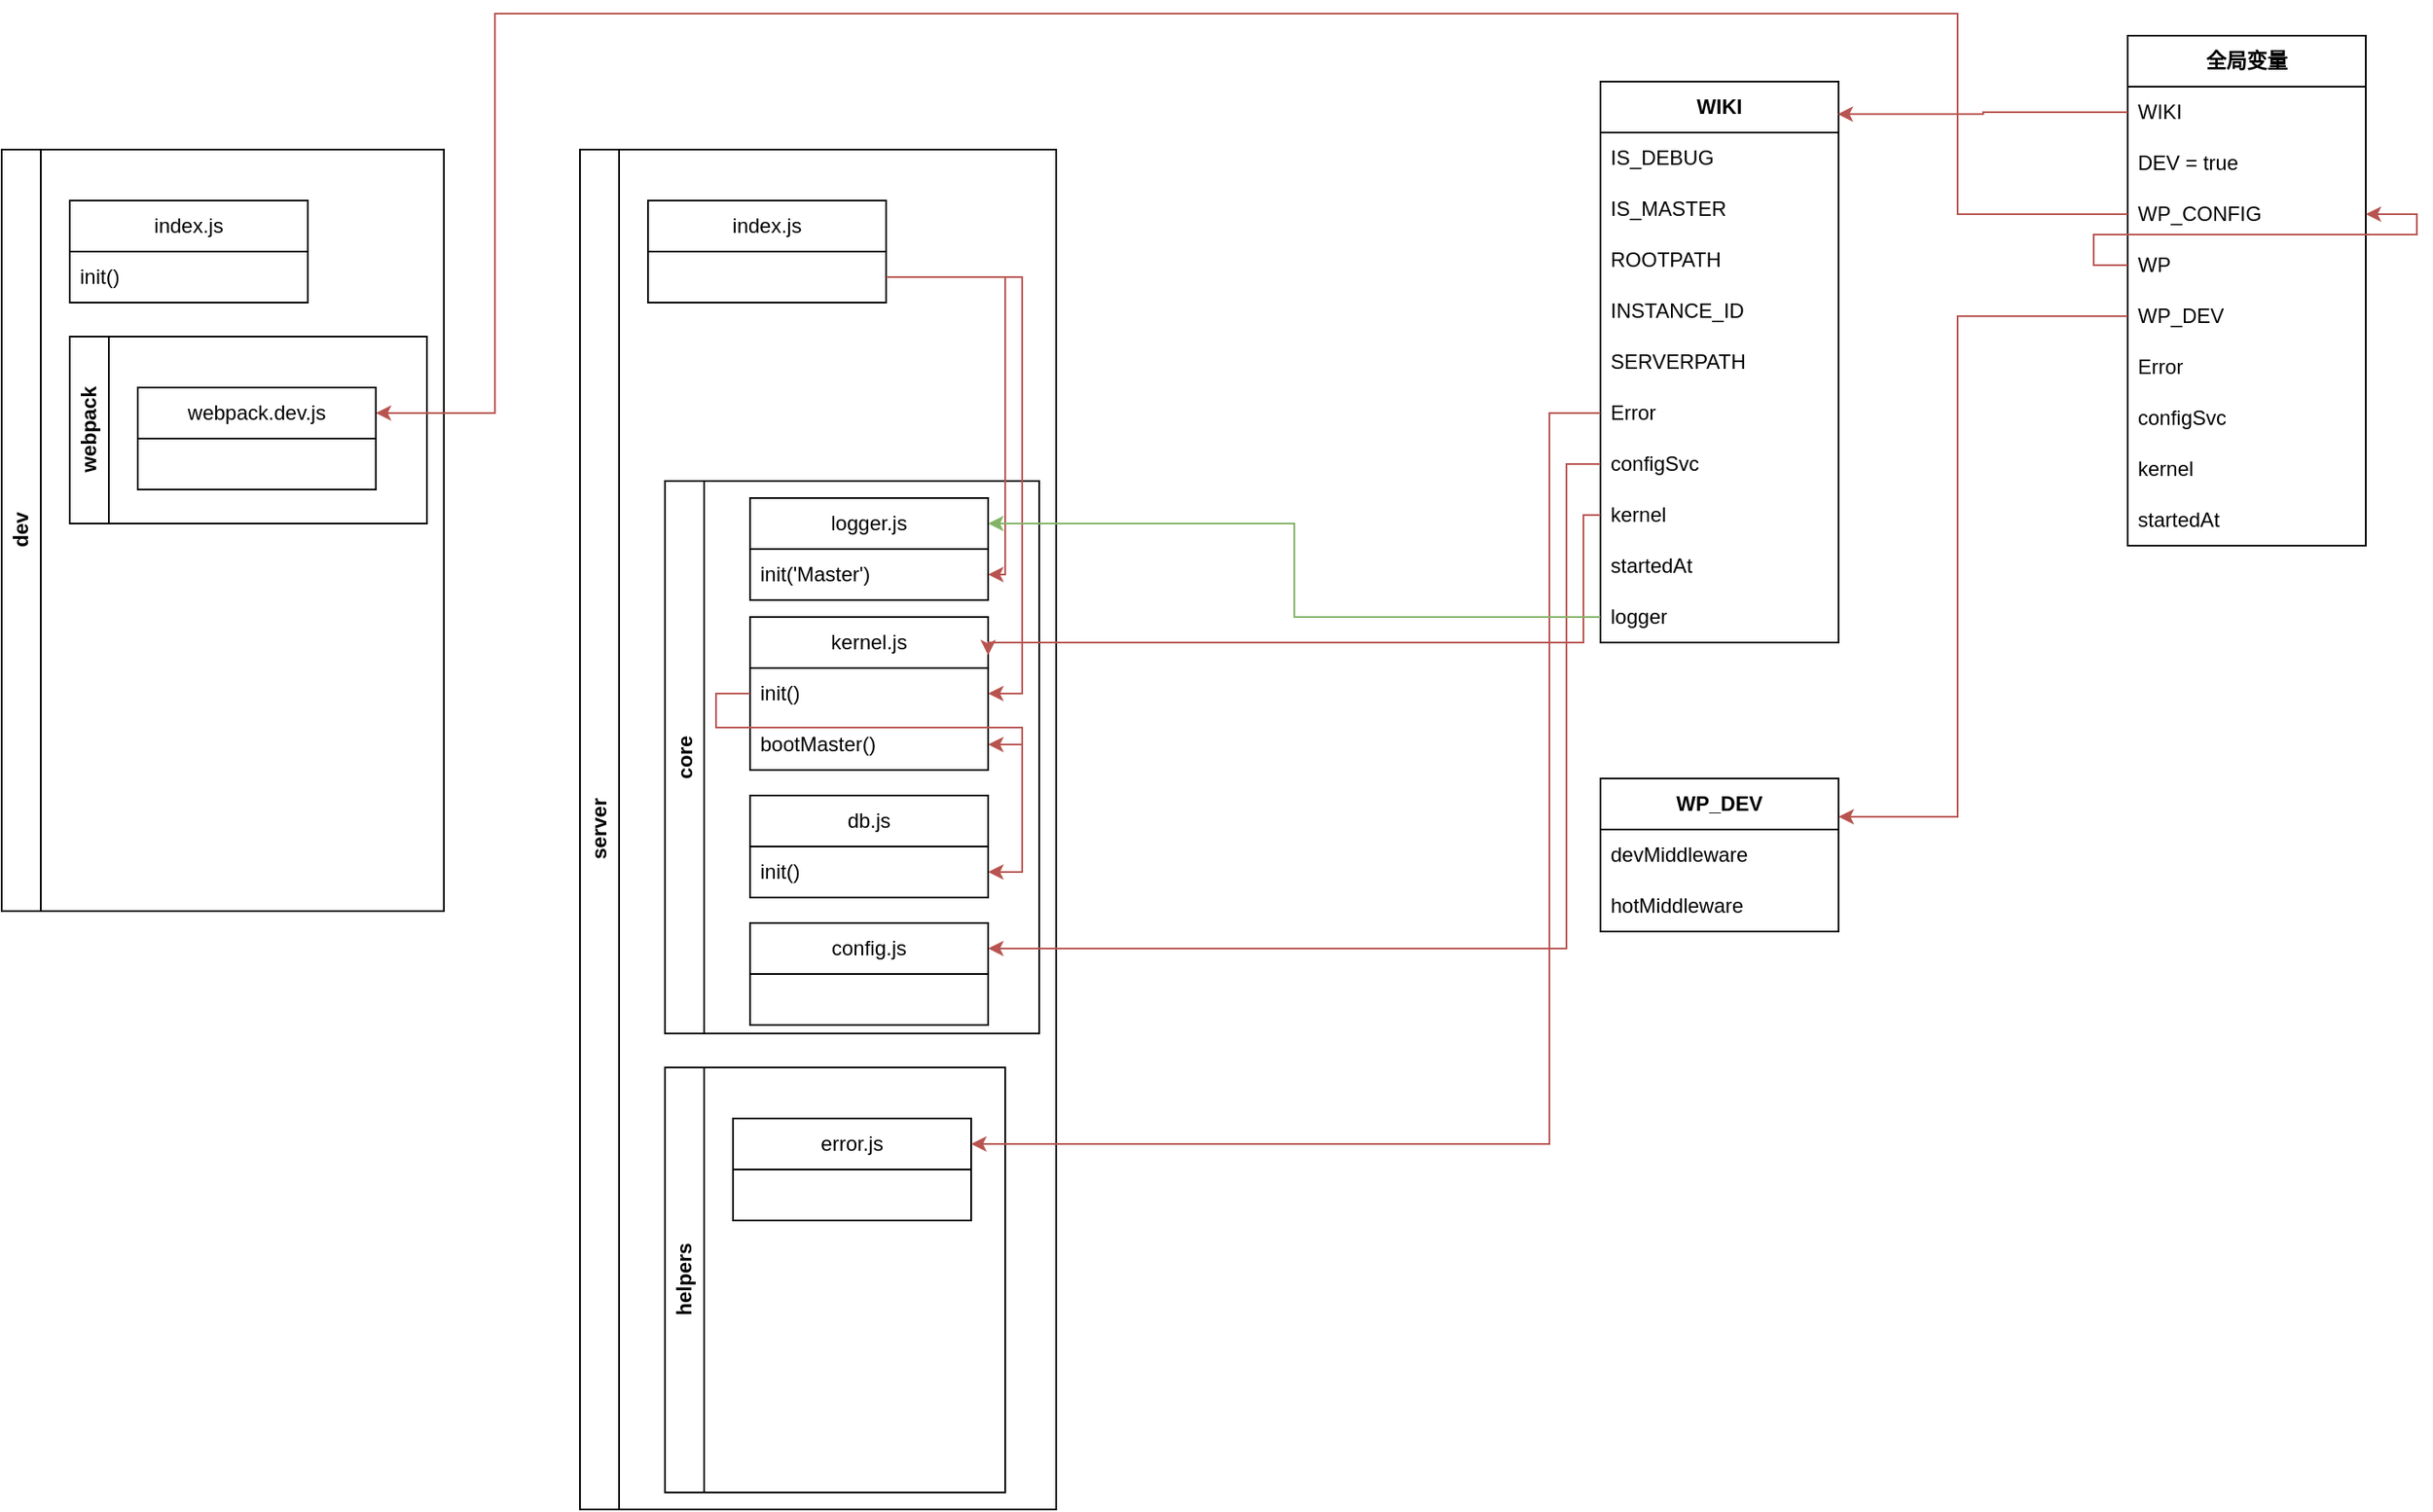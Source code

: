 <mxfile version="20.6.0" type="github">
  <diagram id="vg7OCIqPHZ-MHDHBTGLq" name="第 1 页">
    <mxGraphModel dx="1185" dy="635" grid="1" gridSize="10" guides="1" tooltips="1" connect="1" arrows="1" fold="1" page="1" pageScale="1" pageWidth="3300" pageHeight="4681" math="0" shadow="0">
      <root>
        <mxCell id="0" />
        <mxCell id="1" parent="0" />
        <mxCell id="HAvSkelc2_0s6XAYJnqj-7" value="dev" style="swimlane;horizontal=0;whiteSpace=wrap;html=1;" vertex="1" parent="1">
          <mxGeometry x="150" y="280" width="260" height="448" as="geometry" />
        </mxCell>
        <mxCell id="HAvSkelc2_0s6XAYJnqj-1" value="index.js" style="swimlane;fontStyle=0;childLayout=stackLayout;horizontal=1;startSize=30;horizontalStack=0;resizeParent=1;resizeParentMax=0;resizeLast=0;collapsible=1;marginBottom=0;whiteSpace=wrap;html=1;" vertex="1" parent="HAvSkelc2_0s6XAYJnqj-7">
          <mxGeometry x="40" y="30" width="140" height="60" as="geometry" />
        </mxCell>
        <mxCell id="HAvSkelc2_0s6XAYJnqj-2" value="init()" style="text;strokeColor=none;fillColor=none;align=left;verticalAlign=middle;spacingLeft=4;spacingRight=4;overflow=hidden;points=[[0,0.5],[1,0.5]];portConstraint=eastwest;rotatable=0;whiteSpace=wrap;html=1;" vertex="1" parent="HAvSkelc2_0s6XAYJnqj-1">
          <mxGeometry y="30" width="140" height="30" as="geometry" />
        </mxCell>
        <mxCell id="HAvSkelc2_0s6XAYJnqj-72" value="webpack" style="swimlane;horizontal=0;whiteSpace=wrap;html=1;" vertex="1" parent="HAvSkelc2_0s6XAYJnqj-7">
          <mxGeometry x="40" y="110" width="210" height="110" as="geometry" />
        </mxCell>
        <mxCell id="HAvSkelc2_0s6XAYJnqj-73" value="webpack.dev.js" style="swimlane;fontStyle=0;childLayout=stackLayout;horizontal=1;startSize=30;horizontalStack=0;resizeParent=1;resizeParentMax=0;resizeLast=0;collapsible=1;marginBottom=0;whiteSpace=wrap;html=1;" vertex="1" parent="HAvSkelc2_0s6XAYJnqj-72">
          <mxGeometry x="40" y="30" width="140" height="60" as="geometry" />
        </mxCell>
        <mxCell id="HAvSkelc2_0s6XAYJnqj-8" value="server" style="swimlane;horizontal=0;whiteSpace=wrap;html=1;" vertex="1" parent="1">
          <mxGeometry x="490" y="280" width="280" height="800" as="geometry" />
        </mxCell>
        <mxCell id="HAvSkelc2_0s6XAYJnqj-9" value="index.js" style="swimlane;fontStyle=0;childLayout=stackLayout;horizontal=1;startSize=30;horizontalStack=0;resizeParent=1;resizeParentMax=0;resizeLast=0;collapsible=1;marginBottom=0;whiteSpace=wrap;html=1;" vertex="1" parent="HAvSkelc2_0s6XAYJnqj-8">
          <mxGeometry x="40" y="30" width="140" height="60" as="geometry" />
        </mxCell>
        <mxCell id="HAvSkelc2_0s6XAYJnqj-13" value="core" style="swimlane;horizontal=0;whiteSpace=wrap;html=1;" vertex="1" parent="HAvSkelc2_0s6XAYJnqj-8">
          <mxGeometry x="50" y="195" width="220" height="325" as="geometry">
            <mxRectangle x="50" y="170" width="40" height="60" as="alternateBounds" />
          </mxGeometry>
        </mxCell>
        <mxCell id="HAvSkelc2_0s6XAYJnqj-16" value="logger.js" style="swimlane;fontStyle=0;childLayout=stackLayout;horizontal=1;startSize=30;horizontalStack=0;resizeParent=1;resizeParentMax=0;resizeLast=0;collapsible=1;marginBottom=0;whiteSpace=wrap;html=1;" vertex="1" parent="HAvSkelc2_0s6XAYJnqj-13">
          <mxGeometry x="50" y="10" width="140" height="60" as="geometry" />
        </mxCell>
        <mxCell id="HAvSkelc2_0s6XAYJnqj-17" value="init(&#39;Master&#39;)" style="text;strokeColor=none;fillColor=none;align=left;verticalAlign=middle;spacingLeft=4;spacingRight=4;overflow=hidden;points=[[0,0.5],[1,0.5]];portConstraint=eastwest;rotatable=0;whiteSpace=wrap;html=1;" vertex="1" parent="HAvSkelc2_0s6XAYJnqj-16">
          <mxGeometry y="30" width="140" height="30" as="geometry" />
        </mxCell>
        <mxCell id="HAvSkelc2_0s6XAYJnqj-20" value="kernel.js" style="swimlane;fontStyle=0;childLayout=stackLayout;horizontal=1;startSize=30;horizontalStack=0;resizeParent=1;resizeParentMax=0;resizeLast=0;collapsible=1;marginBottom=0;whiteSpace=wrap;html=1;" vertex="1" parent="HAvSkelc2_0s6XAYJnqj-13">
          <mxGeometry x="50" y="80" width="140" height="90" as="geometry" />
        </mxCell>
        <mxCell id="HAvSkelc2_0s6XAYJnqj-94" style="edgeStyle=orthogonalEdgeStyle;rounded=0;orthogonalLoop=1;jettySize=auto;html=1;exitX=0;exitY=0.5;exitDx=0;exitDy=0;entryX=1;entryY=0.5;entryDx=0;entryDy=0;fillColor=#f8cecc;strokeColor=#b85450;" edge="1" parent="HAvSkelc2_0s6XAYJnqj-20" source="HAvSkelc2_0s6XAYJnqj-21" target="HAvSkelc2_0s6XAYJnqj-93">
          <mxGeometry relative="1" as="geometry">
            <Array as="points">
              <mxPoint x="-20" y="45" />
              <mxPoint x="-20" y="65" />
              <mxPoint x="160" y="65" />
              <mxPoint x="160" y="75" />
            </Array>
          </mxGeometry>
        </mxCell>
        <mxCell id="HAvSkelc2_0s6XAYJnqj-21" value="init()" style="text;strokeColor=none;fillColor=none;align=left;verticalAlign=middle;spacingLeft=4;spacingRight=4;overflow=hidden;points=[[0,0.5],[1,0.5]];portConstraint=eastwest;rotatable=0;whiteSpace=wrap;html=1;" vertex="1" parent="HAvSkelc2_0s6XAYJnqj-20">
          <mxGeometry y="30" width="140" height="30" as="geometry" />
        </mxCell>
        <mxCell id="HAvSkelc2_0s6XAYJnqj-93" value="bootMaster()" style="text;strokeColor=none;fillColor=none;align=left;verticalAlign=middle;spacingLeft=4;spacingRight=4;overflow=hidden;points=[[0,0.5],[1,0.5]];portConstraint=eastwest;rotatable=0;whiteSpace=wrap;html=1;" vertex="1" parent="HAvSkelc2_0s6XAYJnqj-20">
          <mxGeometry y="60" width="140" height="30" as="geometry" />
        </mxCell>
        <mxCell id="HAvSkelc2_0s6XAYJnqj-22" value="db.js" style="swimlane;fontStyle=0;childLayout=stackLayout;horizontal=1;startSize=30;horizontalStack=0;resizeParent=1;resizeParentMax=0;resizeLast=0;collapsible=1;marginBottom=0;whiteSpace=wrap;html=1;" vertex="1" parent="HAvSkelc2_0s6XAYJnqj-13">
          <mxGeometry x="50" y="185" width="140" height="60" as="geometry" />
        </mxCell>
        <mxCell id="HAvSkelc2_0s6XAYJnqj-23" value="init()" style="text;strokeColor=none;fillColor=none;align=left;verticalAlign=middle;spacingLeft=4;spacingRight=4;overflow=hidden;points=[[0,0.5],[1,0.5]];portConstraint=eastwest;rotatable=0;whiteSpace=wrap;html=1;" vertex="1" parent="HAvSkelc2_0s6XAYJnqj-22">
          <mxGeometry y="30" width="140" height="30" as="geometry" />
        </mxCell>
        <mxCell id="HAvSkelc2_0s6XAYJnqj-48" value="config.js" style="swimlane;fontStyle=0;childLayout=stackLayout;horizontal=1;startSize=30;horizontalStack=0;resizeParent=1;resizeParentMax=0;resizeLast=0;collapsible=1;marginBottom=0;whiteSpace=wrap;html=1;" vertex="1" parent="HAvSkelc2_0s6XAYJnqj-13">
          <mxGeometry x="50" y="260" width="140" height="60" as="geometry" />
        </mxCell>
        <mxCell id="HAvSkelc2_0s6XAYJnqj-65" style="edgeStyle=orthogonalEdgeStyle;rounded=0;orthogonalLoop=1;jettySize=auto;html=1;exitX=0;exitY=0.5;exitDx=0;exitDy=0;entryX=1;entryY=0.5;entryDx=0;entryDy=0;fillColor=#f8cecc;strokeColor=#b85450;" edge="1" parent="HAvSkelc2_0s6XAYJnqj-13" source="HAvSkelc2_0s6XAYJnqj-21" target="HAvSkelc2_0s6XAYJnqj-23">
          <mxGeometry relative="1" as="geometry">
            <Array as="points">
              <mxPoint x="30" y="125" />
              <mxPoint x="30" y="145" />
              <mxPoint x="210" y="145" />
              <mxPoint x="210" y="230" />
            </Array>
          </mxGeometry>
        </mxCell>
        <mxCell id="HAvSkelc2_0s6XAYJnqj-26" style="edgeStyle=orthogonalEdgeStyle;rounded=0;orthogonalLoop=1;jettySize=auto;html=1;exitX=1;exitY=0.5;exitDx=0;exitDy=0;entryX=1;entryY=0.5;entryDx=0;entryDy=0;fillColor=#f8cecc;strokeColor=#b85450;" edge="1" parent="HAvSkelc2_0s6XAYJnqj-8" target="HAvSkelc2_0s6XAYJnqj-17">
          <mxGeometry relative="1" as="geometry">
            <mxPoint x="180" y="75" as="sourcePoint" />
            <Array as="points">
              <mxPoint x="250" y="75" />
              <mxPoint x="250" y="250" />
            </Array>
          </mxGeometry>
        </mxCell>
        <mxCell id="HAvSkelc2_0s6XAYJnqj-28" style="edgeStyle=orthogonalEdgeStyle;rounded=0;orthogonalLoop=1;jettySize=auto;html=1;exitX=1;exitY=0.5;exitDx=0;exitDy=0;entryX=1;entryY=0.5;entryDx=0;entryDy=0;fillColor=#f8cecc;strokeColor=#b85450;" edge="1" parent="HAvSkelc2_0s6XAYJnqj-8" target="HAvSkelc2_0s6XAYJnqj-21">
          <mxGeometry relative="1" as="geometry">
            <mxPoint x="180" y="75" as="sourcePoint" />
            <Array as="points">
              <mxPoint x="260" y="75" />
              <mxPoint x="260" y="320" />
            </Array>
          </mxGeometry>
        </mxCell>
        <mxCell id="HAvSkelc2_0s6XAYJnqj-42" value="helpers" style="swimlane;horizontal=0;whiteSpace=wrap;html=1;" vertex="1" parent="HAvSkelc2_0s6XAYJnqj-8">
          <mxGeometry x="50" y="540" width="200" height="250" as="geometry" />
        </mxCell>
        <mxCell id="HAvSkelc2_0s6XAYJnqj-43" value="error.js" style="swimlane;fontStyle=0;childLayout=stackLayout;horizontal=1;startSize=30;horizontalStack=0;resizeParent=1;resizeParentMax=0;resizeLast=0;collapsible=1;marginBottom=0;whiteSpace=wrap;html=1;" vertex="1" parent="HAvSkelc2_0s6XAYJnqj-42">
          <mxGeometry x="40" y="30" width="140" height="60" as="geometry" />
        </mxCell>
        <mxCell id="HAvSkelc2_0s6XAYJnqj-44" value="&amp;nbsp;" style="text;strokeColor=none;fillColor=none;align=left;verticalAlign=middle;spacingLeft=4;spacingRight=4;overflow=hidden;points=[[0,0.5],[1,0.5]];portConstraint=eastwest;rotatable=0;whiteSpace=wrap;html=1;" vertex="1" parent="HAvSkelc2_0s6XAYJnqj-43">
          <mxGeometry y="30" width="140" height="30" as="geometry" />
        </mxCell>
        <mxCell id="HAvSkelc2_0s6XAYJnqj-32" value="&lt;b style=&quot;text-align: left;&quot;&gt;WIKI&lt;/b&gt;" style="swimlane;fontStyle=0;childLayout=stackLayout;horizontal=1;startSize=30;horizontalStack=0;resizeParent=1;resizeParentMax=0;resizeLast=0;collapsible=1;marginBottom=0;whiteSpace=wrap;html=1;" vertex="1" parent="1">
          <mxGeometry x="1090" y="240" width="140" height="330" as="geometry" />
        </mxCell>
        <mxCell id="HAvSkelc2_0s6XAYJnqj-33" value="IS_DEBUG" style="text;strokeColor=none;fillColor=none;align=left;verticalAlign=middle;spacingLeft=4;spacingRight=4;overflow=hidden;points=[[0,0.5],[1,0.5]];portConstraint=eastwest;rotatable=0;whiteSpace=wrap;html=1;" vertex="1" parent="HAvSkelc2_0s6XAYJnqj-32">
          <mxGeometry y="30" width="140" height="30" as="geometry" />
        </mxCell>
        <mxCell id="HAvSkelc2_0s6XAYJnqj-34" value="IS_MASTER" style="text;strokeColor=none;fillColor=none;align=left;verticalAlign=middle;spacingLeft=4;spacingRight=4;overflow=hidden;points=[[0,0.5],[1,0.5]];portConstraint=eastwest;rotatable=0;whiteSpace=wrap;html=1;" vertex="1" parent="HAvSkelc2_0s6XAYJnqj-32">
          <mxGeometry y="60" width="140" height="30" as="geometry" />
        </mxCell>
        <mxCell id="HAvSkelc2_0s6XAYJnqj-35" value="ROOTPATH" style="text;strokeColor=none;fillColor=none;align=left;verticalAlign=middle;spacingLeft=4;spacingRight=4;overflow=hidden;points=[[0,0.5],[1,0.5]];portConstraint=eastwest;rotatable=0;whiteSpace=wrap;html=1;" vertex="1" parent="HAvSkelc2_0s6XAYJnqj-32">
          <mxGeometry y="90" width="140" height="30" as="geometry" />
        </mxCell>
        <mxCell id="HAvSkelc2_0s6XAYJnqj-37" value="INSTANCE_ID" style="text;strokeColor=none;fillColor=none;align=left;verticalAlign=middle;spacingLeft=4;spacingRight=4;overflow=hidden;points=[[0,0.5],[1,0.5]];portConstraint=eastwest;rotatable=0;whiteSpace=wrap;html=1;" vertex="1" parent="HAvSkelc2_0s6XAYJnqj-32">
          <mxGeometry y="120" width="140" height="30" as="geometry" />
        </mxCell>
        <mxCell id="HAvSkelc2_0s6XAYJnqj-38" value="SERVERPATH" style="text;strokeColor=none;fillColor=none;align=left;verticalAlign=middle;spacingLeft=4;spacingRight=4;overflow=hidden;points=[[0,0.5],[1,0.5]];portConstraint=eastwest;rotatable=0;whiteSpace=wrap;html=1;" vertex="1" parent="HAvSkelc2_0s6XAYJnqj-32">
          <mxGeometry y="150" width="140" height="30" as="geometry" />
        </mxCell>
        <mxCell id="HAvSkelc2_0s6XAYJnqj-40" value="Error" style="text;strokeColor=none;fillColor=none;align=left;verticalAlign=middle;spacingLeft=4;spacingRight=4;overflow=hidden;points=[[0,0.5],[1,0.5]];portConstraint=eastwest;rotatable=0;whiteSpace=wrap;html=1;" vertex="1" parent="HAvSkelc2_0s6XAYJnqj-32">
          <mxGeometry y="180" width="140" height="30" as="geometry" />
        </mxCell>
        <mxCell id="HAvSkelc2_0s6XAYJnqj-39" value="configSvc" style="text;strokeColor=none;fillColor=none;align=left;verticalAlign=middle;spacingLeft=4;spacingRight=4;overflow=hidden;points=[[0,0.5],[1,0.5]];portConstraint=eastwest;rotatable=0;whiteSpace=wrap;html=1;" vertex="1" parent="HAvSkelc2_0s6XAYJnqj-32">
          <mxGeometry y="210" width="140" height="30" as="geometry" />
        </mxCell>
        <mxCell id="HAvSkelc2_0s6XAYJnqj-41" value="kernel" style="text;strokeColor=none;fillColor=none;align=left;verticalAlign=middle;spacingLeft=4;spacingRight=4;overflow=hidden;points=[[0,0.5],[1,0.5]];portConstraint=eastwest;rotatable=0;whiteSpace=wrap;html=1;" vertex="1" parent="HAvSkelc2_0s6XAYJnqj-32">
          <mxGeometry y="240" width="140" height="30" as="geometry" />
        </mxCell>
        <mxCell id="HAvSkelc2_0s6XAYJnqj-36" value="startedAt" style="text;strokeColor=none;fillColor=none;align=left;verticalAlign=middle;spacingLeft=4;spacingRight=4;overflow=hidden;points=[[0,0.5],[1,0.5]];portConstraint=eastwest;rotatable=0;whiteSpace=wrap;html=1;" vertex="1" parent="HAvSkelc2_0s6XAYJnqj-32">
          <mxGeometry y="270" width="140" height="30" as="geometry" />
        </mxCell>
        <mxCell id="HAvSkelc2_0s6XAYJnqj-91" value="logger" style="text;strokeColor=none;fillColor=none;align=left;verticalAlign=middle;spacingLeft=4;spacingRight=4;overflow=hidden;points=[[0,0.5],[1,0.5]];portConstraint=eastwest;rotatable=0;whiteSpace=wrap;html=1;" vertex="1" parent="HAvSkelc2_0s6XAYJnqj-32">
          <mxGeometry y="300" width="140" height="30" as="geometry" />
        </mxCell>
        <mxCell id="HAvSkelc2_0s6XAYJnqj-51" style="edgeStyle=orthogonalEdgeStyle;rounded=0;orthogonalLoop=1;jettySize=auto;html=1;exitX=0;exitY=0.5;exitDx=0;exitDy=0;entryX=1;entryY=0.25;entryDx=0;entryDy=0;fillColor=#f8cecc;strokeColor=#b85450;" edge="1" parent="1" source="HAvSkelc2_0s6XAYJnqj-39" target="HAvSkelc2_0s6XAYJnqj-48">
          <mxGeometry relative="1" as="geometry">
            <Array as="points">
              <mxPoint x="1070" y="465" />
              <mxPoint x="1070" y="750" />
            </Array>
          </mxGeometry>
        </mxCell>
        <mxCell id="HAvSkelc2_0s6XAYJnqj-52" style="edgeStyle=orthogonalEdgeStyle;rounded=0;orthogonalLoop=1;jettySize=auto;html=1;exitX=0;exitY=0.5;exitDx=0;exitDy=0;entryX=1;entryY=0.25;entryDx=0;entryDy=0;fillColor=#f8cecc;strokeColor=#b85450;" edge="1" parent="1" source="HAvSkelc2_0s6XAYJnqj-41" target="HAvSkelc2_0s6XAYJnqj-20">
          <mxGeometry relative="1" as="geometry">
            <Array as="points">
              <mxPoint x="1080" y="495" />
              <mxPoint x="1080" y="570" />
            </Array>
          </mxGeometry>
        </mxCell>
        <mxCell id="HAvSkelc2_0s6XAYJnqj-53" value="&lt;b style=&quot;text-align: left;&quot;&gt;全局变量&lt;/b&gt;" style="swimlane;fontStyle=0;childLayout=stackLayout;horizontal=1;startSize=30;horizontalStack=0;resizeParent=1;resizeParentMax=0;resizeLast=0;collapsible=1;marginBottom=0;whiteSpace=wrap;html=1;" vertex="1" parent="1">
          <mxGeometry x="1400" y="213" width="140" height="300" as="geometry" />
        </mxCell>
        <mxCell id="HAvSkelc2_0s6XAYJnqj-54" value="WIKI" style="text;strokeColor=none;fillColor=none;align=left;verticalAlign=middle;spacingLeft=4;spacingRight=4;overflow=hidden;points=[[0,0.5],[1,0.5]];portConstraint=eastwest;rotatable=0;whiteSpace=wrap;html=1;" vertex="1" parent="HAvSkelc2_0s6XAYJnqj-53">
          <mxGeometry y="30" width="140" height="30" as="geometry" />
        </mxCell>
        <mxCell id="HAvSkelc2_0s6XAYJnqj-55" value="DEV = true" style="text;strokeColor=none;fillColor=none;align=left;verticalAlign=middle;spacingLeft=4;spacingRight=4;overflow=hidden;points=[[0,0.5],[1,0.5]];portConstraint=eastwest;rotatable=0;whiteSpace=wrap;html=1;" vertex="1" parent="HAvSkelc2_0s6XAYJnqj-53">
          <mxGeometry y="60" width="140" height="30" as="geometry" />
        </mxCell>
        <mxCell id="HAvSkelc2_0s6XAYJnqj-56" value="WP_CONFIG" style="text;strokeColor=none;fillColor=none;align=left;verticalAlign=middle;spacingLeft=4;spacingRight=4;overflow=hidden;points=[[0,0.5],[1,0.5]];portConstraint=eastwest;rotatable=0;whiteSpace=wrap;html=1;" vertex="1" parent="HAvSkelc2_0s6XAYJnqj-53">
          <mxGeometry y="90" width="140" height="30" as="geometry" />
        </mxCell>
        <mxCell id="HAvSkelc2_0s6XAYJnqj-67" style="edgeStyle=orthogonalEdgeStyle;rounded=0;orthogonalLoop=1;jettySize=auto;html=1;exitX=0;exitY=0.5;exitDx=0;exitDy=0;entryX=1;entryY=0.5;entryDx=0;entryDy=0;fillColor=#f8cecc;strokeColor=#b85450;" edge="1" parent="HAvSkelc2_0s6XAYJnqj-53" source="HAvSkelc2_0s6XAYJnqj-57" target="HAvSkelc2_0s6XAYJnqj-56">
          <mxGeometry relative="1" as="geometry">
            <Array as="points">
              <mxPoint x="-20" y="135" />
              <mxPoint x="-20" y="117" />
              <mxPoint x="170" y="117" />
              <mxPoint x="170" y="105" />
            </Array>
          </mxGeometry>
        </mxCell>
        <mxCell id="HAvSkelc2_0s6XAYJnqj-57" value="WP" style="text;strokeColor=none;fillColor=none;align=left;verticalAlign=middle;spacingLeft=4;spacingRight=4;overflow=hidden;points=[[0,0.5],[1,0.5]];portConstraint=eastwest;rotatable=0;whiteSpace=wrap;html=1;" vertex="1" parent="HAvSkelc2_0s6XAYJnqj-53">
          <mxGeometry y="120" width="140" height="30" as="geometry" />
        </mxCell>
        <mxCell id="HAvSkelc2_0s6XAYJnqj-58" value="WP_DEV" style="text;strokeColor=none;fillColor=none;align=left;verticalAlign=middle;spacingLeft=4;spacingRight=4;overflow=hidden;points=[[0,0.5],[1,0.5]];portConstraint=eastwest;rotatable=0;whiteSpace=wrap;html=1;" vertex="1" parent="HAvSkelc2_0s6XAYJnqj-53">
          <mxGeometry y="150" width="140" height="30" as="geometry" />
        </mxCell>
        <mxCell id="HAvSkelc2_0s6XAYJnqj-59" value="Error" style="text;strokeColor=none;fillColor=none;align=left;verticalAlign=middle;spacingLeft=4;spacingRight=4;overflow=hidden;points=[[0,0.5],[1,0.5]];portConstraint=eastwest;rotatable=0;whiteSpace=wrap;html=1;" vertex="1" parent="HAvSkelc2_0s6XAYJnqj-53">
          <mxGeometry y="180" width="140" height="30" as="geometry" />
        </mxCell>
        <mxCell id="HAvSkelc2_0s6XAYJnqj-60" value="configSvc" style="text;strokeColor=none;fillColor=none;align=left;verticalAlign=middle;spacingLeft=4;spacingRight=4;overflow=hidden;points=[[0,0.5],[1,0.5]];portConstraint=eastwest;rotatable=0;whiteSpace=wrap;html=1;" vertex="1" parent="HAvSkelc2_0s6XAYJnqj-53">
          <mxGeometry y="210" width="140" height="30" as="geometry" />
        </mxCell>
        <mxCell id="HAvSkelc2_0s6XAYJnqj-61" value="kernel" style="text;strokeColor=none;fillColor=none;align=left;verticalAlign=middle;spacingLeft=4;spacingRight=4;overflow=hidden;points=[[0,0.5],[1,0.5]];portConstraint=eastwest;rotatable=0;whiteSpace=wrap;html=1;" vertex="1" parent="HAvSkelc2_0s6XAYJnqj-53">
          <mxGeometry y="240" width="140" height="30" as="geometry" />
        </mxCell>
        <mxCell id="HAvSkelc2_0s6XAYJnqj-62" value="startedAt" style="text;strokeColor=none;fillColor=none;align=left;verticalAlign=middle;spacingLeft=4;spacingRight=4;overflow=hidden;points=[[0,0.5],[1,0.5]];portConstraint=eastwest;rotatable=0;whiteSpace=wrap;html=1;" vertex="1" parent="HAvSkelc2_0s6XAYJnqj-53">
          <mxGeometry y="270" width="140" height="30" as="geometry" />
        </mxCell>
        <mxCell id="HAvSkelc2_0s6XAYJnqj-63" style="edgeStyle=orthogonalEdgeStyle;rounded=0;orthogonalLoop=1;jettySize=auto;html=1;exitX=0;exitY=0.5;exitDx=0;exitDy=0;entryX=0.996;entryY=0.058;entryDx=0;entryDy=0;entryPerimeter=0;fillColor=#f8cecc;strokeColor=#b85450;" edge="1" parent="1" source="HAvSkelc2_0s6XAYJnqj-54" target="HAvSkelc2_0s6XAYJnqj-32">
          <mxGeometry relative="1" as="geometry" />
        </mxCell>
        <mxCell id="HAvSkelc2_0s6XAYJnqj-66" style="edgeStyle=orthogonalEdgeStyle;rounded=0;orthogonalLoop=1;jettySize=auto;html=1;exitX=0;exitY=0.5;exitDx=0;exitDy=0;entryX=1;entryY=0.25;entryDx=0;entryDy=0;fillColor=#f8cecc;strokeColor=#b85450;" edge="1" parent="1" source="HAvSkelc2_0s6XAYJnqj-40" target="HAvSkelc2_0s6XAYJnqj-43">
          <mxGeometry relative="1" as="geometry">
            <Array as="points">
              <mxPoint x="1060" y="435" />
              <mxPoint x="1060" y="865" />
            </Array>
          </mxGeometry>
        </mxCell>
        <mxCell id="HAvSkelc2_0s6XAYJnqj-77" style="edgeStyle=orthogonalEdgeStyle;rounded=0;orthogonalLoop=1;jettySize=auto;html=1;exitX=0;exitY=0.5;exitDx=0;exitDy=0;entryX=1;entryY=0.25;entryDx=0;entryDy=0;fillColor=#f8cecc;strokeColor=#b85450;" edge="1" parent="1" source="HAvSkelc2_0s6XAYJnqj-56" target="HAvSkelc2_0s6XAYJnqj-73">
          <mxGeometry relative="1" as="geometry">
            <Array as="points">
              <mxPoint x="1300" y="318" />
              <mxPoint x="1300" y="200" />
              <mxPoint x="440" y="200" />
              <mxPoint x="440" y="435" />
            </Array>
          </mxGeometry>
        </mxCell>
        <mxCell id="HAvSkelc2_0s6XAYJnqj-78" value="&lt;b style=&quot;text-align: left;&quot;&gt;WP_DEV&lt;/b&gt;" style="swimlane;fontStyle=0;childLayout=stackLayout;horizontal=1;startSize=30;horizontalStack=0;resizeParent=1;resizeParentMax=0;resizeLast=0;collapsible=1;marginBottom=0;whiteSpace=wrap;html=1;" vertex="1" parent="1">
          <mxGeometry x="1090" y="650" width="140" height="90" as="geometry" />
        </mxCell>
        <mxCell id="HAvSkelc2_0s6XAYJnqj-81" value="devMiddleware" style="text;strokeColor=none;fillColor=none;align=left;verticalAlign=middle;spacingLeft=4;spacingRight=4;overflow=hidden;points=[[0,0.5],[1,0.5]];portConstraint=eastwest;rotatable=0;whiteSpace=wrap;html=1;" vertex="1" parent="HAvSkelc2_0s6XAYJnqj-78">
          <mxGeometry y="30" width="140" height="30" as="geometry" />
        </mxCell>
        <mxCell id="HAvSkelc2_0s6XAYJnqj-80" value="hotMiddleware" style="text;strokeColor=none;fillColor=none;align=left;verticalAlign=middle;spacingLeft=4;spacingRight=4;overflow=hidden;points=[[0,0.5],[1,0.5]];portConstraint=eastwest;rotatable=0;whiteSpace=wrap;html=1;" vertex="1" parent="HAvSkelc2_0s6XAYJnqj-78">
          <mxGeometry y="60" width="140" height="30" as="geometry" />
        </mxCell>
        <mxCell id="HAvSkelc2_0s6XAYJnqj-90" style="edgeStyle=orthogonalEdgeStyle;rounded=0;orthogonalLoop=1;jettySize=auto;html=1;exitX=0;exitY=0.5;exitDx=0;exitDy=0;entryX=1;entryY=0.25;entryDx=0;entryDy=0;fillColor=#f8cecc;strokeColor=#b85450;" edge="1" parent="1" source="HAvSkelc2_0s6XAYJnqj-58" target="HAvSkelc2_0s6XAYJnqj-78">
          <mxGeometry relative="1" as="geometry">
            <Array as="points">
              <mxPoint x="1300" y="378" />
              <mxPoint x="1300" y="673" />
            </Array>
          </mxGeometry>
        </mxCell>
        <mxCell id="HAvSkelc2_0s6XAYJnqj-92" style="edgeStyle=orthogonalEdgeStyle;rounded=0;orthogonalLoop=1;jettySize=auto;html=1;exitX=0;exitY=0.5;exitDx=0;exitDy=0;entryX=1;entryY=0.25;entryDx=0;entryDy=0;fillColor=#d5e8d4;strokeColor=#82b366;" edge="1" parent="1" source="HAvSkelc2_0s6XAYJnqj-91" target="HAvSkelc2_0s6XAYJnqj-16">
          <mxGeometry relative="1" as="geometry" />
        </mxCell>
      </root>
    </mxGraphModel>
  </diagram>
</mxfile>
